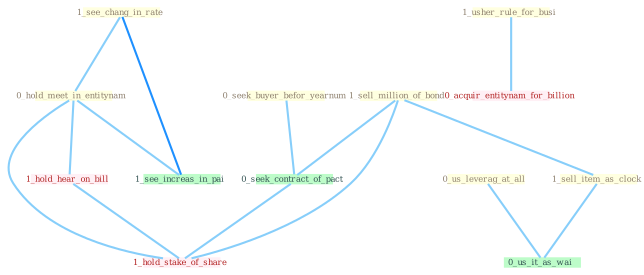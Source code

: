 Graph G{ 
    node
    [shape=polygon,style=filled,width=.5,height=.06,color="#BDFCC9",fixedsize=true,fontsize=4,
    fontcolor="#2f4f4f"];
    {node
    [color="#ffffe0", fontcolor="#8b7d6b"] "1_see_chang_in_rate " "1_sell_million_of_bond " "0_seek_buyer_befor_yearnum " "1_usher_rule_for_busi " "0_us_leverag_at_all " "1_sell_item_as_clock " "0_hold_meet_in_entitynam "}
{node [color="#fff0f5", fontcolor="#b22222"] "0_acquir_entitynam_for_billion " "1_hold_hear_on_bill " "1_hold_stake_of_share "}
edge [color="#B0E2FF"];

	"1_see_chang_in_rate " -- "0_hold_meet_in_entitynam " [w="1", color="#87cefa" ];
	"1_see_chang_in_rate " -- "1_see_increas_in_pai " [w="2", color="#1e90ff" , len=0.8];
	"1_sell_million_of_bond " -- "1_sell_item_as_clock " [w="1", color="#87cefa" ];
	"1_sell_million_of_bond " -- "0_seek_contract_of_pact " [w="1", color="#87cefa" ];
	"1_sell_million_of_bond " -- "1_hold_stake_of_share " [w="1", color="#87cefa" ];
	"0_seek_buyer_befor_yearnum " -- "0_seek_contract_of_pact " [w="1", color="#87cefa" ];
	"1_usher_rule_for_busi " -- "0_acquir_entitynam_for_billion " [w="1", color="#87cefa" ];
	"0_us_leverag_at_all " -- "0_us_it_as_wai " [w="1", color="#87cefa" ];
	"1_sell_item_as_clock " -- "0_us_it_as_wai " [w="1", color="#87cefa" ];
	"0_hold_meet_in_entitynam " -- "1_see_increas_in_pai " [w="1", color="#87cefa" ];
	"0_hold_meet_in_entitynam " -- "1_hold_hear_on_bill " [w="1", color="#87cefa" ];
	"0_hold_meet_in_entitynam " -- "1_hold_stake_of_share " [w="1", color="#87cefa" ];
	"0_seek_contract_of_pact " -- "1_hold_stake_of_share " [w="1", color="#87cefa" ];
	"1_hold_hear_on_bill " -- "1_hold_stake_of_share " [w="1", color="#87cefa" ];
}